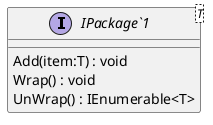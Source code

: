 @startuml
interface "IPackage`1"<T> {
    Add(item:T) : void
    Wrap() : void
    UnWrap() : IEnumerable<T>
}
@enduml
